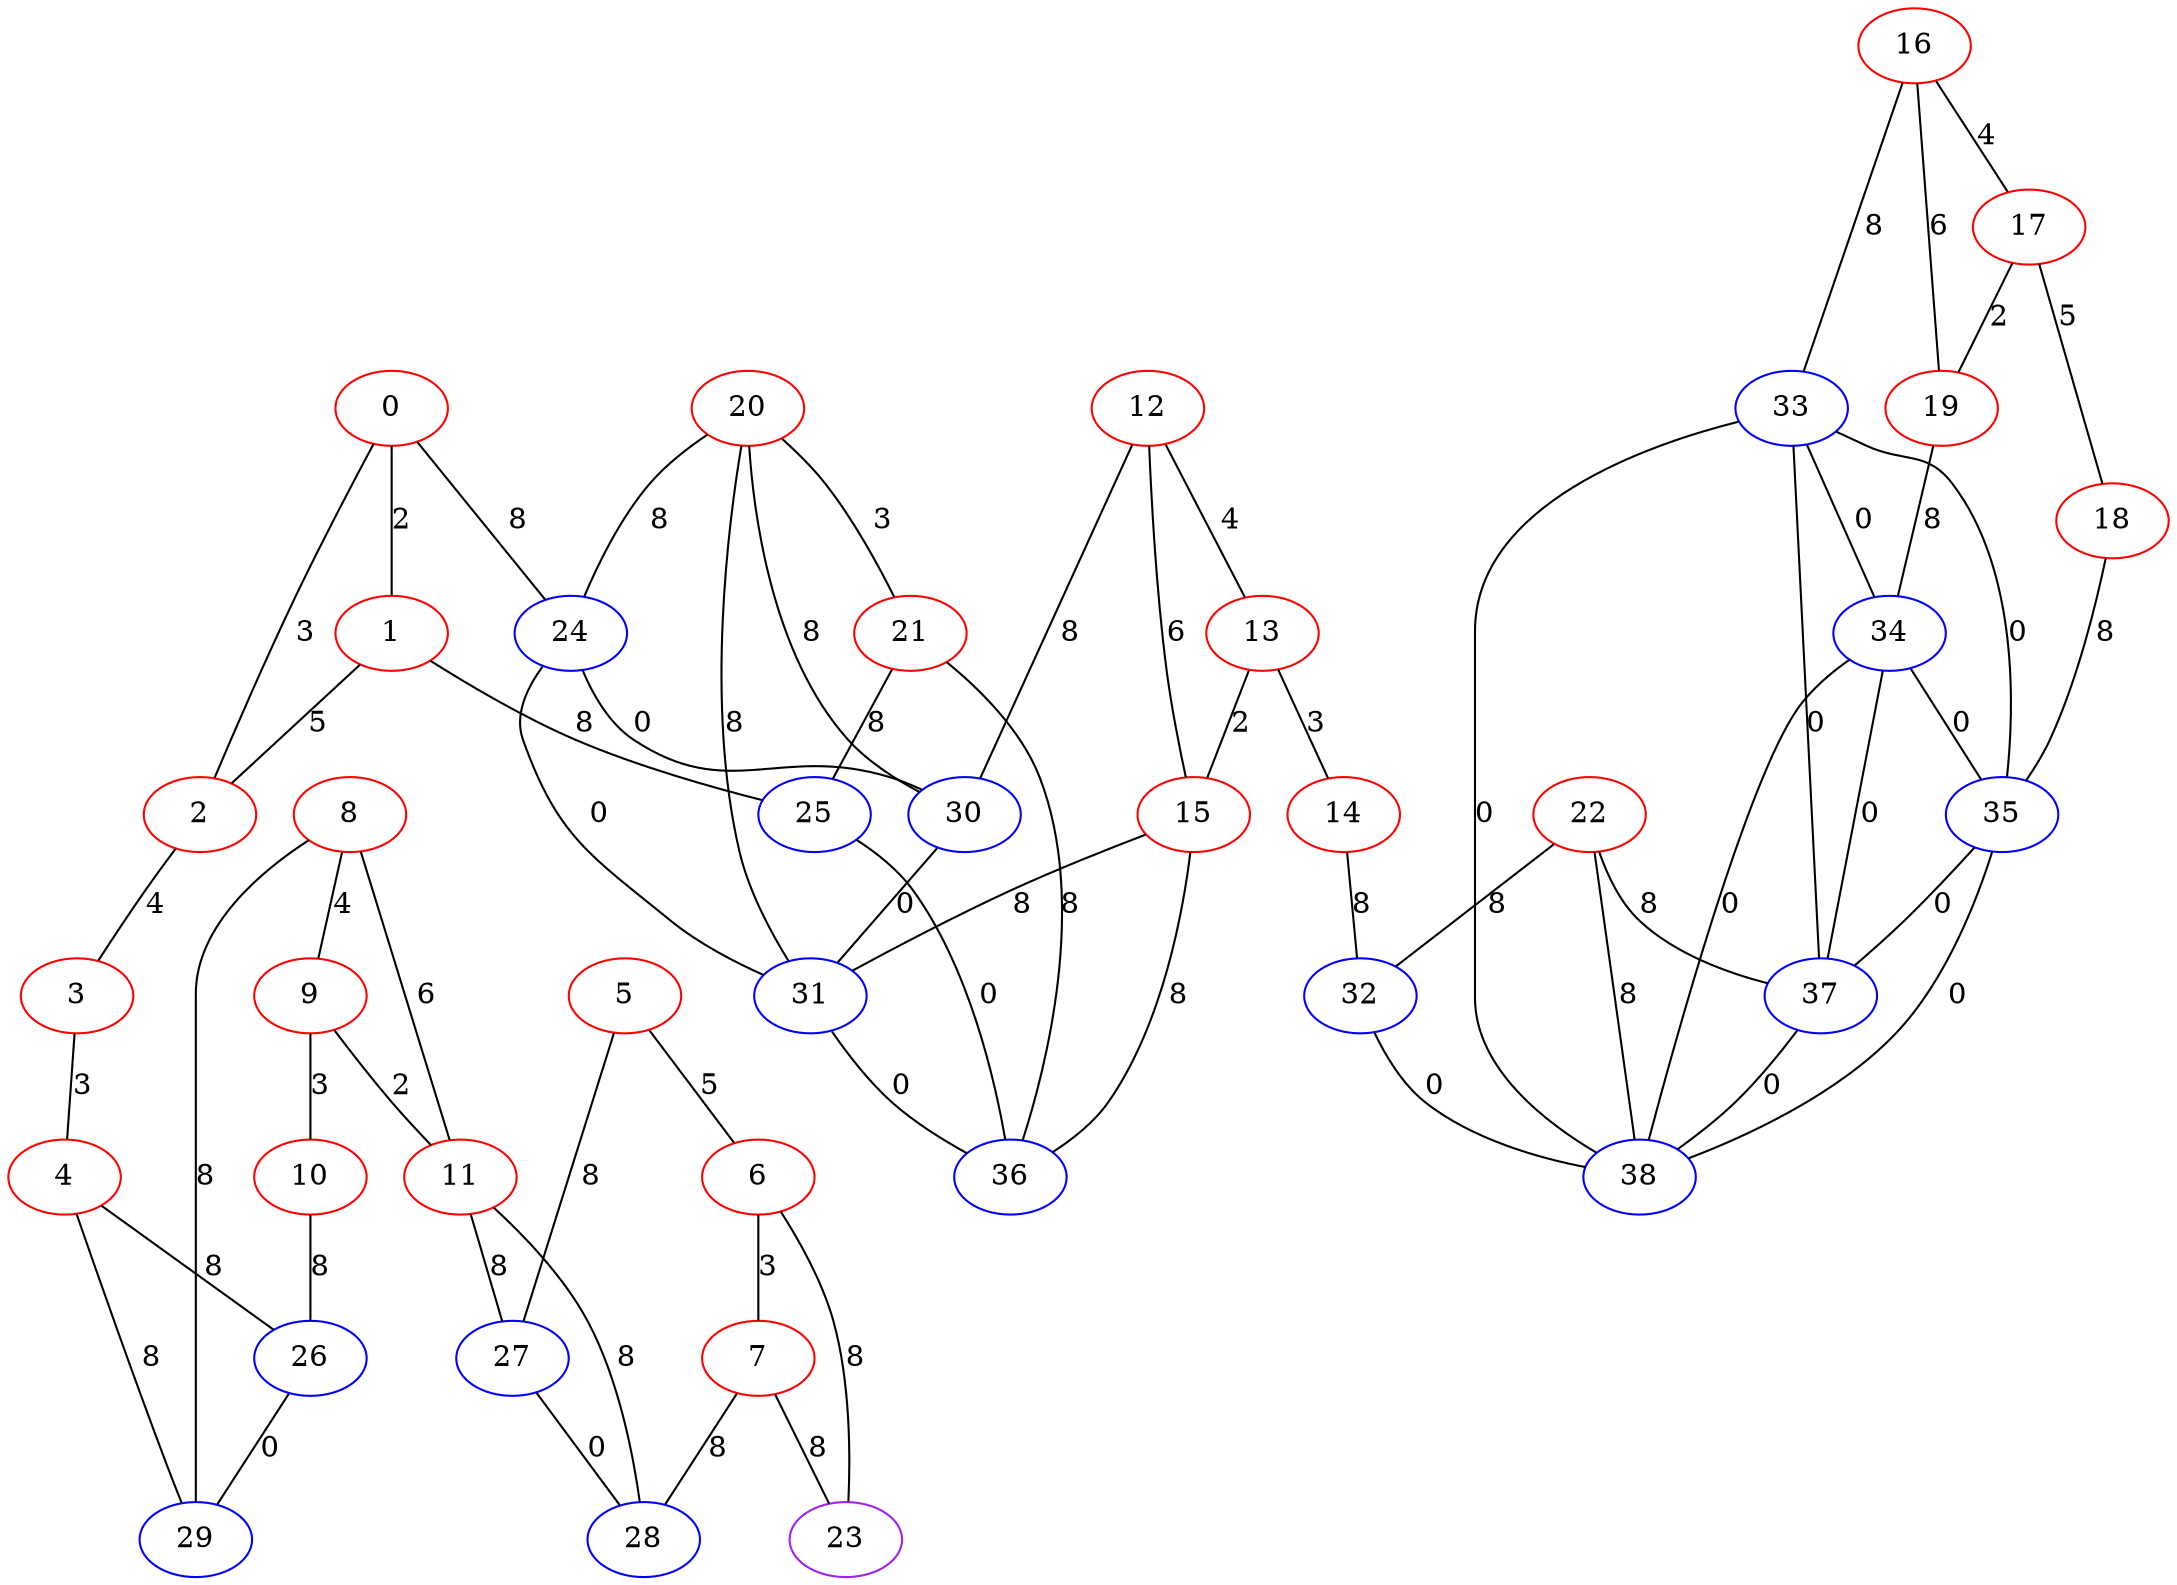 graph "" {
0 [color=red, weight=1];
1 [color=red, weight=1];
2 [color=red, weight=1];
3 [color=red, weight=1];
4 [color=red, weight=1];
5 [color=red, weight=1];
6 [color=red, weight=1];
7 [color=red, weight=1];
8 [color=red, weight=1];
9 [color=red, weight=1];
10 [color=red, weight=1];
11 [color=red, weight=1];
12 [color=red, weight=1];
13 [color=red, weight=1];
14 [color=red, weight=1];
15 [color=red, weight=1];
16 [color=red, weight=1];
17 [color=red, weight=1];
18 [color=red, weight=1];
19 [color=red, weight=1];
20 [color=red, weight=1];
21 [color=red, weight=1];
22 [color=red, weight=1];
23 [color=purple, weight=4];
24 [color=blue, weight=3];
25 [color=blue, weight=3];
26 [color=blue, weight=3];
27 [color=blue, weight=3];
28 [color=blue, weight=3];
29 [color=blue, weight=3];
30 [color=blue, weight=3];
31 [color=blue, weight=3];
32 [color=blue, weight=3];
33 [color=blue, weight=3];
34 [color=blue, weight=3];
35 [color=blue, weight=3];
36 [color=blue, weight=3];
37 [color=blue, weight=3];
38 [color=blue, weight=3];
0 -- 24  [key=0, label=8];
0 -- 1  [key=0, label=2];
0 -- 2  [key=0, label=3];
1 -- 25  [key=0, label=8];
1 -- 2  [key=0, label=5];
2 -- 3  [key=0, label=4];
3 -- 4  [key=0, label=3];
4 -- 26  [key=0, label=8];
4 -- 29  [key=0, label=8];
5 -- 27  [key=0, label=8];
5 -- 6  [key=0, label=5];
6 -- 23  [key=0, label=8];
6 -- 7  [key=0, label=3];
7 -- 28  [key=0, label=8];
7 -- 23  [key=0, label=8];
8 -- 9  [key=0, label=4];
8 -- 11  [key=0, label=6];
8 -- 29  [key=0, label=8];
9 -- 10  [key=0, label=3];
9 -- 11  [key=0, label=2];
10 -- 26  [key=0, label=8];
11 -- 27  [key=0, label=8];
11 -- 28  [key=0, label=8];
12 -- 13  [key=0, label=4];
12 -- 30  [key=0, label=8];
12 -- 15  [key=0, label=6];
13 -- 14  [key=0, label=3];
13 -- 15  [key=0, label=2];
14 -- 32  [key=0, label=8];
15 -- 36  [key=0, label=8];
15 -- 31  [key=0, label=8];
16 -- 17  [key=0, label=4];
16 -- 19  [key=0, label=6];
16 -- 33  [key=0, label=8];
17 -- 18  [key=0, label=5];
17 -- 19  [key=0, label=2];
18 -- 35  [key=0, label=8];
19 -- 34  [key=0, label=8];
20 -- 24  [key=0, label=8];
20 -- 21  [key=0, label=3];
20 -- 30  [key=0, label=8];
20 -- 31  [key=0, label=8];
21 -- 25  [key=0, label=8];
21 -- 36  [key=0, label=8];
22 -- 32  [key=0, label=8];
22 -- 37  [key=0, label=8];
22 -- 38  [key=0, label=8];
24 -- 30  [key=0, label=0];
24 -- 31  [key=0, label=0];
25 -- 36  [key=0, label=0];
26 -- 29  [key=0, label=0];
27 -- 28  [key=0, label=0];
30 -- 31  [key=0, label=0];
31 -- 36  [key=0, label=0];
32 -- 38  [key=0, label=0];
33 -- 34  [key=0, label=0];
33 -- 35  [key=0, label=0];
33 -- 37  [key=0, label=0];
33 -- 38  [key=0, label=0];
34 -- 35  [key=0, label=0];
34 -- 37  [key=0, label=0];
34 -- 38  [key=0, label=0];
35 -- 37  [key=0, label=0];
35 -- 38  [key=0, label=0];
37 -- 38  [key=0, label=0];
}
